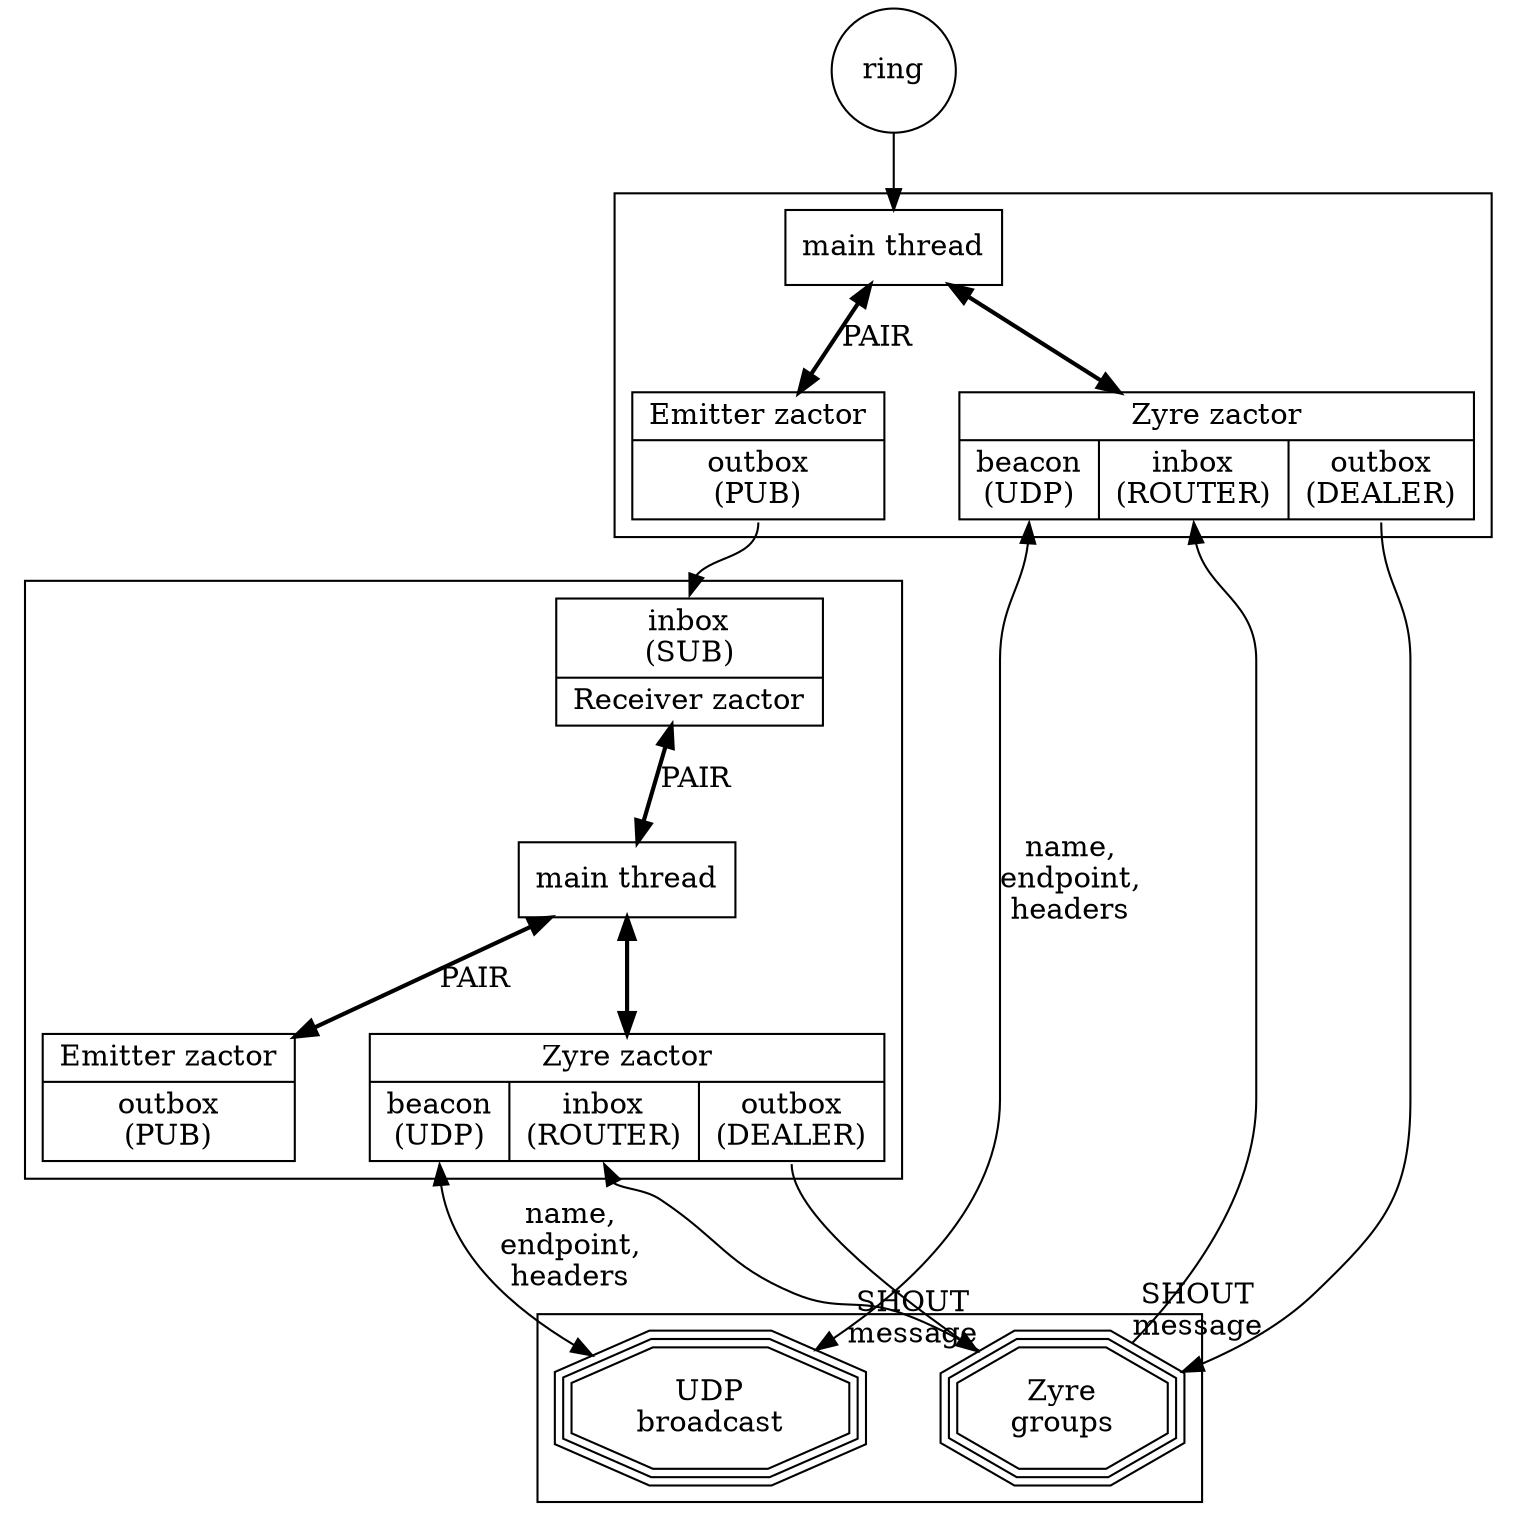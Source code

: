 digraph party {
        nodesep=.5;
        

        
        node[shape=record];

        ring[shape=circle];

        subgraph cluster_node1 {
                main[shape=box, label="main thread"];
                zyre[label="{{<name>Zyre zactor}|{<beacon>beacon\n(UDP)|<inbox>inbox\n(ROUTER)|<outbox>outbox\n(DEALER)}}"];
                pub[label="{{<name>Emitter zactor}|{<outbox>outbox\n(PUB)}}"];
                edge[penwidth=2];
                main->zyre[dir=both];
                main->pub[dir=both, label="PAIR"];
        }

        subgraph cluster_node2 {
                main2[shape=box, label="main thread"];                
                zyre2[label="{{<name>Zyre zactor}|{<beacon>beacon\n(UDP)|<inbox>inbox\n(ROUTER)|<outbox>outbox\n(DEALER)}}"];
                pub2[label="{{<name>Emitter zactor}|{<outbox>outbox\n(PUB)}}"];
                sub2[label="{{<inbox>inbox\n(SUB)}|{<name>Receiver zactor}}"];
                edge[penwidth=2];
                main2->zyre2[dir=both];
                main2->pub2[dir=both, label="PAIR"];
                sub2->main2[dir=both, label="PAIR"];
        }

        subgraph cluster_net {
                groups[shape=tripleoctagon, label="Zyre\ngroups"];
                udp[shape=tripleoctagon,label="UDP\nbroadcast"];
        }        

        ring->main;
        
        zyre:outbox->groups;
        zyre2:outbox->groups;

        pub:outbox->sub2:inbox[];

        zyre:inbox->groups[dir=back,headlabel="SHOUT\nmessage"];
        zyre2:inbox->groups[dir=back,headlabel="SHOUT\nmessage"];
        zyre:beacon->udp[dir=both,label="name,\nendpoint,\nheaders"];
        zyre2:beacon->udp[dir=both,label="name,\nendpoint,\nheaders"];
        
        
}
